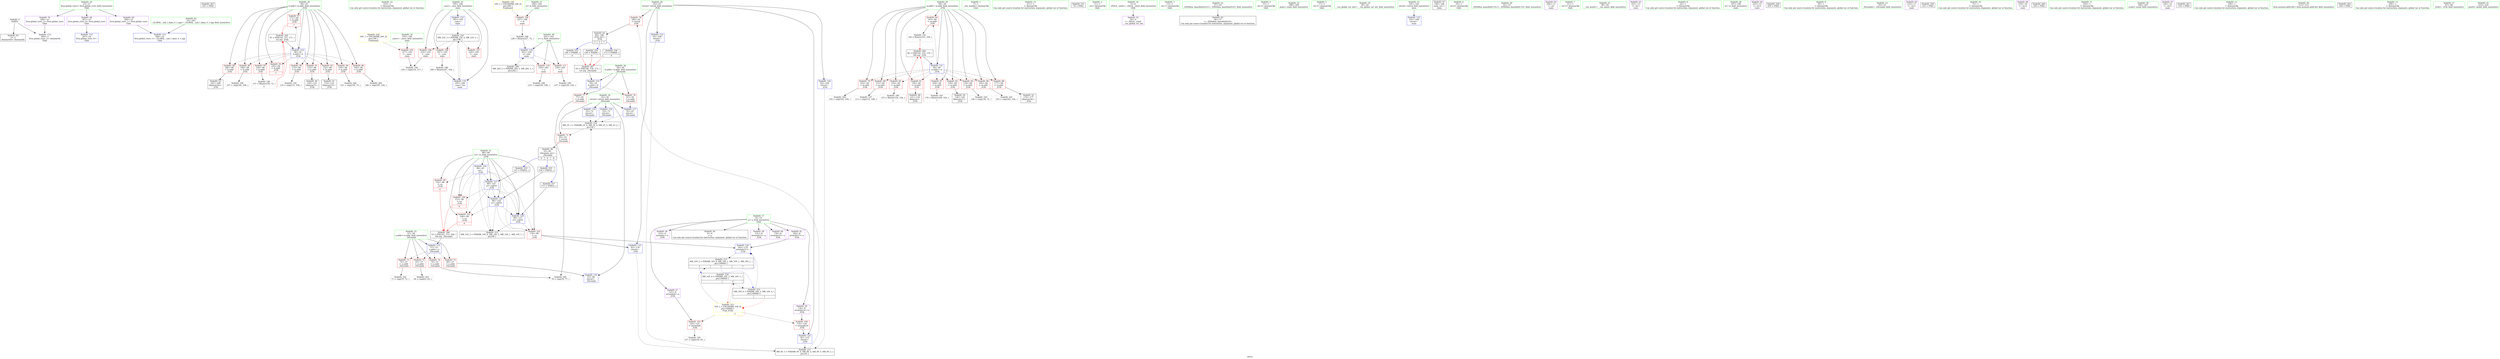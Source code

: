digraph "SVFG" {
	label="SVFG";

	Node0x55c921313830 [shape=record,color=grey,label="{NodeID: 0\nNullPtr}"];
	Node0x55c921313830 -> Node0x55c92132b830[style=solid];
	Node0x55c921313830 -> Node0x55c92132cbd0[style=solid];
	Node0x55c9213500f0 [shape=record,color=black,label="{NodeID: 263\n243 = PHI()\n}"];
	Node0x55c92132bda0 [shape=record,color=red,label="{NodeID: 97\n171\<--96\n\<--b.addr\n_Z1fii\n|{<s0>7}}"];
	Node0x55c92132bda0:s0 -> Node0x55c9213505c0[style=solid,color=red];
	Node0x55c921329f60 [shape=record,color=green,label="{NodeID: 14\n210\<--1\n\<--dummyObj\nCan only get source location for instruction, argument, global var or function.}"];
	Node0x55c92132f840 [shape=record,color=grey,label="{NodeID: 194\n218 = cmp(216, 217, )\n}"];
	Node0x55c92132c900 [shape=record,color=red,label="{NodeID: 111\n236\<--201\n\<--x\nmain\n}"];
	Node0x55c92132c900 -> Node0x55c92132ffc0[style=solid];
	Node0x55c92132ab10 [shape=record,color=green,label="{NodeID: 28\n92\<--93\nretval\<--retval_field_insensitive\n_Z1fii\n}"];
	Node0x55c92132ab10 -> Node0x55c92132e5e0[style=solid];
	Node0x55c92132ab10 -> Node0x55c921331b20[style=solid];
	Node0x55c92132ab10 -> Node0x55c921331bf0[style=solid];
	Node0x55c92132ab10 -> Node0x55c921331cc0[style=solid];
	Node0x55c92132ab10 -> Node0x55c9213321a0[style=solid];
	Node0x55c921331cc0 [shape=record,color=blue,label="{NodeID: 125\n92\<--135\nretval\<--\n_Z1fii\n}"];
	Node0x55c921331cc0 -> Node0x55c92133fd60[style=dashed];
	Node0x55c92132b730 [shape=record,color=green,label="{NodeID: 42\n25\<--263\n_GLOBAL__sub_I_dano_0_1.cpp\<--_GLOBAL__sub_I_dano_0_1.cpp_field_insensitive\n}"];
	Node0x55c92132b730 -> Node0x55c92132cad0[style=solid];
	Node0x55c92132d370 [shape=record,color=purple,label="{NodeID: 56\n122\<--8\narrayidx\<--a\n_Z1fii\n}"];
	Node0x55c92132df30 [shape=record,color=purple,label="{NodeID: 70\n269\<--23\nllvm.global_ctors_2\<--llvm.global_ctors\nGlob }"];
	Node0x55c92132df30 -> Node0x55c92132cbd0[style=solid];
	Node0x55c92132eac0 [shape=record,color=red,label="{NodeID: 84\n143\<--94\n\<--w.addr\n_Z1fii\n}"];
	Node0x55c92132eac0 -> Node0x55c921335a20[style=solid];
	Node0x55c921313e80 [shape=record,color=green,label="{NodeID: 1\n7\<--1\n__dso_handle\<--dummyObj\nGlob }"];
	Node0x55c9213501f0 [shape=record,color=black,label="{NodeID: 264\n90 = PHI(144, 155, 170, )\n0th arg _Z1fii }"];
	Node0x55c9213501f0 -> Node0x55c921331980[style=solid];
	Node0x55c92132be70 [shape=record,color=red,label="{NodeID: 98\n180\<--96\n\<--b.addr\n_Z1fii\n}"];
	Node0x55c92132be70 -> Node0x55c92132d100[style=solid];
	Node0x55c921329ff0 [shape=record,color=green,label="{NodeID: 15\n211\<--1\n\<--dummyObj\nCan only get source location for instruction, argument, global var or function.}"];
	Node0x55c92132f9c0 [shape=record,color=grey,label="{NodeID: 195\n127 = cmp(126, 65, )\n}"];
	Node0x55c92132c9d0 [shape=record,color=blue,label="{NodeID: 112\n267\<--24\nllvm.global_ctors_0\<--\nGlob }"];
	Node0x55c92132abe0 [shape=record,color=green,label="{NodeID: 29\n94\<--95\nw.addr\<--w.addr_field_insensitive\n_Z1fii\n}"];
	Node0x55c92132abe0 -> Node0x55c92132e6b0[style=solid];
	Node0x55c92132abe0 -> Node0x55c92132e780[style=solid];
	Node0x55c92132abe0 -> Node0x55c92132e850[style=solid];
	Node0x55c92132abe0 -> Node0x55c92132e920[style=solid];
	Node0x55c92132abe0 -> Node0x55c92132e9f0[style=solid];
	Node0x55c92132abe0 -> Node0x55c92132eac0[style=solid];
	Node0x55c92132abe0 -> Node0x55c92132eb90[style=solid];
	Node0x55c92132abe0 -> Node0x55c92132ec60[style=solid];
	Node0x55c92132abe0 -> Node0x55c92132ed30[style=solid];
	Node0x55c92132abe0 -> Node0x55c92132ee00[style=solid];
	Node0x55c92132abe0 -> Node0x55c921331980[style=solid];
	Node0x55c92133f360 [shape=record,color=black,label="{NodeID: 209\nMR_26V_2 = PHI(MR_26V_3, MR_26V_1, )\npts\{202 \}\n}"];
	Node0x55c92133f360 -> Node0x55c921332410[style=dashed];
	Node0x55c921331d90 [shape=record,color=blue,label="{NodeID: 126\n98\<--65\nco\<--\n_Z1fii\n}"];
	Node0x55c921331d90 -> Node0x55c92132bf40[style=dashed];
	Node0x55c921331d90 -> Node0x55c92132c010[style=dashed];
	Node0x55c921331d90 -> Node0x55c92132c0e0[style=dashed];
	Node0x55c921331d90 -> Node0x55c92132c1b0[style=dashed];
	Node0x55c921331d90 -> Node0x55c921331e60[style=dashed];
	Node0x55c921331d90 -> Node0x55c921331f30[style=dashed];
	Node0x55c921331d90 -> Node0x55c921332000[style=dashed];
	Node0x55c921331d90 -> Node0x55c921340260[style=dashed];
	Node0x55c92132b830 [shape=record,color=black,label="{NodeID: 43\n2\<--3\ndummyVal\<--dummyVal\n}"];
	Node0x55c921343320 [shape=record,color=yellow,style=double,label="{NodeID: 223\n16V_1 = ENCHI(MR_16V_0)\npts\{100000 \}\nFun[_Z1fii]|{|<s4>3}}"];
	Node0x55c921343320 -> Node0x55c92132c280[style=dashed];
	Node0x55c921343320 -> Node0x55c92132c350[style=dashed];
	Node0x55c921343320 -> Node0x55c921340760[style=dashed];
	Node0x55c921343320 -> Node0x55c921342060[style=dashed];
	Node0x55c921343320:s4 -> Node0x55c921343320[style=dashed,color=red];
	Node0x55c92132d440 [shape=record,color=purple,label="{NodeID: 57\n125\<--8\narrayidx8\<--a\n_Z1fii\n}"];
	Node0x55c92132d440 -> Node0x55c92132c280[style=solid];
	Node0x55c92132e030 [shape=record,color=red,label="{NodeID: 71\n85\<--55\n\<--retval\n_Z4combii\n}"];
	Node0x55c92132e030 -> Node0x55c92132bb30[style=solid];
	Node0x55c92134ed60 [shape=record,color=black,label="{NodeID: 251\n35 = PHI()\n}"];
	Node0x55c92132eb90 [shape=record,color=red,label="{NodeID: 85\n154\<--94\n\<--w.addr\n_Z1fii\n}"];
	Node0x55c92132eb90 -> Node0x55c921335720[style=solid];
	Node0x55c921322370 [shape=record,color=green,label="{NodeID: 2\n11\<--1\n.str\<--dummyObj\nGlob }"];
	Node0x55c9213505c0 [shape=record,color=black,label="{NodeID: 265\n91 = PHI(145, 157, 171, )\n1st arg _Z1fii }"];
	Node0x55c9213505c0 -> Node0x55c921331a50[style=solid];
	Node0x55c92132bf40 [shape=record,color=red,label="{NodeID: 99\n142\<--98\n\<--co\n_Z1fii\n|{<s0>4}}"];
	Node0x55c92132bf40:s0 -> Node0x55c921350780[style=solid,color=red];
	Node0x55c92132a080 [shape=record,color=green,label="{NodeID: 16\n4\<--6\n_ZStL8__ioinit\<--_ZStL8__ioinit_field_insensitive\nGlob }"];
	Node0x55c92132a080 -> Node0x55c92132d2a0[style=solid];
	Node0x55c92132fb40 [shape=record,color=grey,label="{NodeID: 196\n107 = cmp(106, 108, )\n}"];
	Node0x55c92132cad0 [shape=record,color=blue,label="{NodeID: 113\n268\<--25\nllvm.global_ctors_1\<--_GLOBAL__sub_I_dano_0_1.cpp\nGlob }"];
	Node0x55c92132acb0 [shape=record,color=green,label="{NodeID: 30\n96\<--97\nb.addr\<--b.addr_field_insensitive\n_Z1fii\n}"];
	Node0x55c92132acb0 -> Node0x55c92132eed0[style=solid];
	Node0x55c92132acb0 -> Node0x55c92132efa0[style=solid];
	Node0x55c92132acb0 -> Node0x55c92132f070[style=solid];
	Node0x55c92132acb0 -> Node0x55c92132f140[style=solid];
	Node0x55c92132acb0 -> Node0x55c92132f210[style=solid];
	Node0x55c92132acb0 -> Node0x55c92132f2e0[style=solid];
	Node0x55c92132acb0 -> Node0x55c92132f3b0[style=solid];
	Node0x55c92132acb0 -> Node0x55c92132bcd0[style=solid];
	Node0x55c92132acb0 -> Node0x55c92132bda0[style=solid];
	Node0x55c92132acb0 -> Node0x55c92132be70[style=solid];
	Node0x55c92132acb0 -> Node0x55c921331a50[style=solid];
	Node0x55c92133f860 [shape=record,color=black,label="{NodeID: 210\nMR_22V_3 = PHI(MR_22V_4, MR_22V_2, )\npts\{196 \}\n}"];
	Node0x55c92133f860 -> Node0x55c92132c4f0[style=dashed];
	Node0x55c92133f860 -> Node0x55c92132c5c0[style=dashed];
	Node0x55c92133f860 -> Node0x55c92132c690[style=dashed];
	Node0x55c92133f860 -> Node0x55c9213324e0[style=dashed];
	Node0x55c921331e60 [shape=record,color=blue,label="{NodeID: 127\n98\<--147\nco\<--call18\n_Z1fii\n}"];
	Node0x55c921331e60 -> Node0x55c92132c010[style=dashed];
	Node0x55c921331e60 -> Node0x55c92132c0e0[style=dashed];
	Node0x55c921331e60 -> Node0x55c92132c1b0[style=dashed];
	Node0x55c921331e60 -> Node0x55c921331f30[style=dashed];
	Node0x55c921331e60 -> Node0x55c921332000[style=dashed];
	Node0x55c921331e60 -> Node0x55c921340260[style=dashed];
	Node0x55c92132b930 [shape=record,color=black,label="{NodeID: 44\n9\<--8\n\<--a\nCan only get source location for instruction, argument, global var or function.}"];
	Node0x55c92132d510 [shape=record,color=purple,label="{NodeID: 58\n131\<--8\narrayidx12\<--a\n_Z1fii\n}"];
	Node0x55c92132e100 [shape=record,color=red,label="{NodeID: 72\n63\<--57\n\<--a.addr\n_Z4combii\n}"];
	Node0x55c92132e100 -> Node0x55c921337c30[style=solid];
	Node0x55c92134f4f0 [shape=record,color=black,label="{NodeID: 252\n146 = PHI(89, )\n|{<s0>4}}"];
	Node0x55c92134f4f0:s0 -> Node0x55c9213509d0[style=solid,color=red];
	Node0x55c92132ec60 [shape=record,color=red,label="{NodeID: 86\n162\<--94\n\<--w.addr\n_Z1fii\n}"];
	Node0x55c92132ec60 -> Node0x55c9213302c0[style=solid];
	Node0x55c9213221b0 [shape=record,color=green,label="{NodeID: 3\n13\<--1\n.str.1\<--dummyObj\nGlob }"];
	Node0x55c921350780 [shape=record,color=black,label="{NodeID: 266\n53 = PHI(142, 153, 168, )\n0th arg _Z4combii }"];
	Node0x55c921350780 -> Node0x55c9213314a0[style=solid];
	Node0x55c92132c010 [shape=record,color=red,label="{NodeID: 100\n153\<--98\n\<--co\n_Z1fii\n|{<s0>6}}"];
	Node0x55c92132c010:s0 -> Node0x55c921350780[style=solid,color=red];
	Node0x55c92132a110 [shape=record,color=green,label="{NodeID: 17\n8\<--10\na\<--a_field_insensitive\nGlob }"];
	Node0x55c92132a110 -> Node0x55c92132b930[style=solid];
	Node0x55c92132a110 -> Node0x55c92132d370[style=solid];
	Node0x55c92132a110 -> Node0x55c92132d440[style=solid];
	Node0x55c92132a110 -> Node0x55c92132d510[style=solid];
	Node0x55c92132a110 -> Node0x55c92132d5e0[style=solid];
	Node0x55c92132a110 -> Node0x55c92132d6b0[style=solid];
	Node0x55c92132a110 -> Node0x55c92132d780[style=solid];
	Node0x55c92132fcc0 [shape=record,color=grey,label="{NodeID: 197\n113 = cmp(112, 108, )\n}"];
	Node0x55c92132cbd0 [shape=record,color=blue, style = dotted,label="{NodeID: 114\n269\<--3\nllvm.global_ctors_2\<--dummyVal\nGlob }"];
	Node0x55c92132ad80 [shape=record,color=green,label="{NodeID: 31\n98\<--99\nco\<--co_field_insensitive\n_Z1fii\n}"];
	Node0x55c92132ad80 -> Node0x55c92132bf40[style=solid];
	Node0x55c92132ad80 -> Node0x55c92132c010[style=solid];
	Node0x55c92132ad80 -> Node0x55c92132c0e0[style=solid];
	Node0x55c92132ad80 -> Node0x55c92132c1b0[style=solid];
	Node0x55c92132ad80 -> Node0x55c921331d90[style=solid];
	Node0x55c92132ad80 -> Node0x55c921331e60[style=solid];
	Node0x55c92132ad80 -> Node0x55c921331f30[style=solid];
	Node0x55c92132ad80 -> Node0x55c921332000[style=solid];
	Node0x55c92133fd60 [shape=record,color=black,label="{NodeID: 211\nMR_8V_3 = PHI(MR_8V_6, MR_8V_4, MR_8V_5, MR_8V_2, )\npts\{93 \}\n}"];
	Node0x55c92133fd60 -> Node0x55c92132e5e0[style=dashed];
	Node0x55c921331f30 [shape=record,color=blue,label="{NodeID: 128\n98\<--159\nco\<--call24\n_Z1fii\n}"];
	Node0x55c921331f30 -> Node0x55c92132c0e0[style=dashed];
	Node0x55c921331f30 -> Node0x55c92132c1b0[style=dashed];
	Node0x55c921331f30 -> Node0x55c921332000[style=dashed];
	Node0x55c921331f30 -> Node0x55c921340260[style=dashed];
	Node0x55c92132ba30 [shape=record,color=black,label="{NodeID: 45\n36\<--37\n\<--_ZNSt8ios_base4InitD1Ev\nCan only get source location for instruction, argument, global var or function.}"];
	Node0x55c92132d5e0 [shape=record,color=purple,label="{NodeID: 59\n134\<--8\narrayidx14\<--a\n_Z1fii\n}"];
	Node0x55c92132d5e0 -> Node0x55c92132c350[style=solid];
	Node0x55c92132e1d0 [shape=record,color=red,label="{NodeID: 73\n70\<--57\n\<--a.addr\n_Z4combii\n}"];
	Node0x55c92132e1d0 -> Node0x55c921337af0[style=solid];
	Node0x55c92134f6e0 [shape=record,color=black,label="{NodeID: 253\n147 = PHI(52, )\n}"];
	Node0x55c92134f6e0 -> Node0x55c921331e60[style=solid];
	Node0x55c92132ed30 [shape=record,color=red,label="{NodeID: 87\n169\<--94\n\<--w.addr\n_Z1fii\n}"];
	Node0x55c92132ed30 -> Node0x55c921335420[style=solid];
	Node0x55c921329210 [shape=record,color=green,label="{NodeID: 4\n15\<--1\n.str.2\<--dummyObj\nGlob }"];
	Node0x55c9213509d0 [shape=record,color=black,label="{NodeID: 267\n54 = PHI(146, 158, 172, )\n1st arg _Z4combii }"];
	Node0x55c9213509d0 -> Node0x55c921331570[style=solid];
	Node0x55c92132c0e0 [shape=record,color=red,label="{NodeID: 101\n168\<--98\n\<--co\n_Z1fii\n|{<s0>8}}"];
	Node0x55c92132c0e0:s0 -> Node0x55c921350780[style=solid,color=red];
	Node0x55c92132a1a0 [shape=record,color=green,label="{NodeID: 18\n23\<--27\nllvm.global_ctors\<--llvm.global_ctors_field_insensitive\nGlob }"];
	Node0x55c92132a1a0 -> Node0x55c92132dd30[style=solid];
	Node0x55c92132a1a0 -> Node0x55c92132de30[style=solid];
	Node0x55c92132a1a0 -> Node0x55c92132df30[style=solid];
	Node0x55c92132fe40 [shape=record,color=grey,label="{NodeID: 198\n231 = cmp(230, 108, )\n}"];
	Node0x55c9213314a0 [shape=record,color=blue,label="{NodeID: 115\n57\<--53\na.addr\<--a\n_Z4combii\n}"];
	Node0x55c9213314a0 -> Node0x55c92132e100[style=dashed];
	Node0x55c9213314a0 -> Node0x55c92132e1d0[style=dashed];
	Node0x55c9213314a0 -> Node0x55c92132e2a0[style=dashed];
	Node0x55c9213314a0 -> Node0x55c92132e370[style=dashed];
	Node0x55c92132ae50 [shape=record,color=green,label="{NodeID: 32\n188\<--189\nmain\<--main_field_insensitive\n}"];
	Node0x55c921340260 [shape=record,color=black,label="{NodeID: 212\nMR_14V_2 = PHI(MR_14V_9, MR_14V_1, MR_14V_1, MR_14V_1, )\npts\{99 \}\n}"];
	Node0x55c921332000 [shape=record,color=blue,label="{NodeID: 129\n98\<--173\nco\<--call32\n_Z1fii\n}"];
	Node0x55c921332000 -> Node0x55c92132c1b0[style=dashed];
	Node0x55c921332000 -> Node0x55c921340260[style=dashed];
	Node0x55c92132bb30 [shape=record,color=black,label="{NodeID: 46\n52\<--85\n_Z4combii_ret\<--\n_Z4combii\n|{<s0>4|<s1>6|<s2>8}}"];
	Node0x55c92132bb30:s0 -> Node0x55c92134f6e0[style=solid,color=blue];
	Node0x55c92132bb30:s1 -> Node0x55c92134f920[style=solid,color=blue];
	Node0x55c92132bb30:s2 -> Node0x55c92134fba0[style=solid,color=blue];
	Node0x55c92132d6b0 [shape=record,color=purple,label="{NodeID: 60\n179\<--8\narrayidx35\<--a\n_Z1fii\n}"];
	Node0x55c92132e2a0 [shape=record,color=red,label="{NodeID: 74\n76\<--57\n\<--a.addr\n_Z4combii\n}"];
	Node0x55c92132e2a0 -> Node0x55c921337f30[style=solid];
	Node0x55c92134f7e0 [shape=record,color=black,label="{NodeID: 254\n158 = PHI(89, )\n|{<s0>6}}"];
	Node0x55c92134f7e0:s0 -> Node0x55c9213509d0[style=solid,color=red];
	Node0x55c92132ee00 [shape=record,color=red,label="{NodeID: 88\n177\<--94\n\<--w.addr\n_Z1fii\n}"];
	Node0x55c92132ee00 -> Node0x55c92132d030[style=solid];
	Node0x55c9213292a0 [shape=record,color=green,label="{NodeID: 5\n17\<--1\n.str.3\<--dummyObj\nGlob }"];
	Node0x55c92132c1b0 [shape=record,color=red,label="{NodeID: 102\n176\<--98\n\<--co\n_Z1fii\n}"];
	Node0x55c92132c1b0 -> Node0x55c9213320d0[style=solid];
	Node0x55c92132c1b0 -> Node0x55c9213321a0[style=solid];
	Node0x55c92132a2a0 [shape=record,color=green,label="{NodeID: 19\n28\<--29\n__cxx_global_var_init\<--__cxx_global_var_init_field_insensitive\n}"];
	Node0x55c92132ffc0 [shape=record,color=grey,label="{NodeID: 199\n237 = cmp(236, 104, )\n}"];
	Node0x55c921331570 [shape=record,color=blue,label="{NodeID: 116\n59\<--54\nb.addr\<--b\n_Z4combii\n}"];
	Node0x55c921331570 -> Node0x55c92132e440[style=dashed];
	Node0x55c921331570 -> Node0x55c92132e510[style=dashed];
	Node0x55c92132af50 [shape=record,color=green,label="{NodeID: 33\n191\<--192\nretval\<--retval_field_insensitive\nmain\n}"];
	Node0x55c92132af50 -> Node0x55c921332270[style=solid];
	Node0x55c921340760 [shape=record,color=black,label="{NodeID: 213\nMR_16V_2 = PHI(MR_16V_9, MR_16V_1, MR_16V_1, MR_16V_1, )\npts\{100000 \}\n|{<s0>3|<s1>5|<s2>7}}"];
	Node0x55c921340760:s0 -> Node0x55c921342060[style=dashed,color=blue];
	Node0x55c921340760:s1 -> Node0x55c921341160[style=dashed,color=blue];
	Node0x55c921340760:s2 -> Node0x55c9213320d0[style=dashed,color=blue];
	Node0x55c9213320d0 [shape=record,color=blue,label="{NodeID: 130\n182\<--176\narrayidx37\<--\n_Z1fii\n}"];
	Node0x55c9213320d0 -> Node0x55c921340760[style=dashed];
	Node0x55c92132bc00 [shape=record,color=black,label="{NodeID: 47\n190\<--108\nmain_ret\<--\nmain\n}"];
	Node0x55c92132d780 [shape=record,color=purple,label="{NodeID: 61\n182\<--8\narrayidx37\<--a\n_Z1fii\n}"];
	Node0x55c92132d780 -> Node0x55c9213320d0[style=solid];
	Node0x55c92132e370 [shape=record,color=red,label="{NodeID: 75\n80\<--57\n\<--a.addr\n_Z4combii\n}"];
	Node0x55c92132e370 -> Node0x55c9213317e0[style=solid];
	Node0x55c92134f920 [shape=record,color=black,label="{NodeID: 255\n159 = PHI(52, )\n}"];
	Node0x55c92134f920 -> Node0x55c921331f30[style=solid];
	Node0x55c92132eed0 [shape=record,color=red,label="{NodeID: 89\n106\<--96\n\<--b.addr\n_Z1fii\n}"];
	Node0x55c92132eed0 -> Node0x55c92132fb40[style=solid];
	Node0x55c921329330 [shape=record,color=green,label="{NodeID: 6\n19\<--1\n.str.4\<--dummyObj\nGlob }"];
	Node0x55c9213352a0 [shape=record,color=grey,label="{NodeID: 186\n228 = Binary(227, 72, )\n}"];
	Node0x55c9213352a0 -> Node0x55c921332410[style=solid];
	Node0x55c92132c280 [shape=record,color=red,label="{NodeID: 103\n126\<--125\n\<--arrayidx8\n_Z1fii\n}"];
	Node0x55c92132c280 -> Node0x55c92132f9c0[style=solid];
	Node0x55c92132a3a0 [shape=record,color=green,label="{NodeID: 20\n32\<--33\n_ZNSt8ios_base4InitC1Ev\<--_ZNSt8ios_base4InitC1Ev_field_insensitive\n}"];
	Node0x55c921330140 [shape=record,color=grey,label="{NodeID: 200\n166 = cmp(165, 104, )\n}"];
	Node0x55c921331640 [shape=record,color=blue,label="{NodeID: 117\n55\<--67\nretval\<--\n_Z4combii\n}"];
	Node0x55c921331640 -> Node0x55c921341660[style=dashed];
	Node0x55c92132b020 [shape=record,color=green,label="{NodeID: 34\n193\<--194\n_cases\<--_cases_field_insensitive\nmain\n}"];
	Node0x55c92132b020 -> Node0x55c92132c420[style=solid];
	Node0x55c9213321a0 [shape=record,color=blue,label="{NodeID: 131\n92\<--176\nretval\<--\n_Z1fii\n}"];
	Node0x55c9213321a0 -> Node0x55c92133fd60[style=dashed];
	Node0x55c92132ccf0 [shape=record,color=black,label="{NodeID: 48\n121\<--120\nidxprom\<--\n_Z1fii\n}"];
	Node0x55c9213437e0 [shape=record,color=yellow,style=double,label="{NodeID: 228\n20V_1 = ENCHI(MR_20V_0)\npts\{194 \}\nFun[main]}"];
	Node0x55c9213437e0 -> Node0x55c92132c420[style=dashed];
	Node0x55c92132d850 [shape=record,color=purple,label="{NodeID: 62\n204\<--11\n\<--.str\nmain\n}"];
	Node0x55c92132e440 [shape=record,color=red,label="{NodeID: 76\n67\<--59\n\<--b.addr\n_Z4combii\n}"];
	Node0x55c92132e440 -> Node0x55c921331640[style=solid];
	Node0x55c92134fa60 [shape=record,color=black,label="{NodeID: 256\n172 = PHI(89, )\n|{<s0>8}}"];
	Node0x55c92134fa60:s0 -> Node0x55c9213509d0[style=solid,color=red];
	Node0x55c92132efa0 [shape=record,color=red,label="{NodeID: 90\n115\<--96\n\<--b.addr\n_Z1fii\n}"];
	Node0x55c92132efa0 -> Node0x55c92132f540[style=solid];
	Node0x55c9213293c0 [shape=record,color=green,label="{NodeID: 7\n21\<--1\n.str.5\<--dummyObj\nGlob }"];
	Node0x55c921335420 [shape=record,color=grey,label="{NodeID: 187\n170 = Binary(169, 104, )\n|{<s0>7}}"];
	Node0x55c921335420:s0 -> Node0x55c9213501f0[style=solid,color=red];
	Node0x55c92132c350 [shape=record,color=red,label="{NodeID: 104\n135\<--134\n\<--arrayidx14\n_Z1fii\n}"];
	Node0x55c92132c350 -> Node0x55c921331cc0[style=solid];
	Node0x55c92132a4a0 [shape=record,color=green,label="{NodeID: 21\n38\<--39\n__cxa_atexit\<--__cxa_atexit_field_insensitive\n}"];
	Node0x55c9213302c0 [shape=record,color=grey,label="{NodeID: 201\n163 = cmp(162, 104, )\n}"];
	Node0x55c921331710 [shape=record,color=blue,label="{NodeID: 118\n55\<--72\nretval\<--\n_Z4combii\n}"];
	Node0x55c921331710 -> Node0x55c921341660[style=dashed];
	Node0x55c92132b0f0 [shape=record,color=green,label="{NodeID: 35\n195\<--196\n_case\<--_case_field_insensitive\nmain\n}"];
	Node0x55c92132b0f0 -> Node0x55c92132c4f0[style=solid];
	Node0x55c92132b0f0 -> Node0x55c92132c5c0[style=solid];
	Node0x55c92132b0f0 -> Node0x55c92132c690[style=solid];
	Node0x55c92132b0f0 -> Node0x55c921332340[style=solid];
	Node0x55c92132b0f0 -> Node0x55c9213324e0[style=solid];
	Node0x55c921341160 [shape=record,color=black,label="{NodeID: 215\nMR_16V_6 = PHI(MR_16V_5, MR_16V_4, )\npts\{100000 \}\n|{|<s1>7}}"];
	Node0x55c921341160 -> Node0x55c9213320d0[style=dashed];
	Node0x55c921341160:s1 -> Node0x55c921343320[style=dashed,color=red];
	Node0x55c921332270 [shape=record,color=blue,label="{NodeID: 132\n191\<--108\nretval\<--\nmain\n}"];
	Node0x55c92132cdc0 [shape=record,color=black,label="{NodeID: 49\n124\<--123\nidxprom7\<--\n_Z1fii\n}"];
	Node0x55c92132d920 [shape=record,color=purple,label="{NodeID: 63\n221\<--13\n\<--.str.1\nmain\n}"];
	Node0x55c92132e510 [shape=record,color=red,label="{NodeID: 77\n77\<--59\n\<--b.addr\n_Z4combii\n}"];
	Node0x55c92132e510 -> Node0x55c921337f30[style=solid];
	Node0x55c92134fba0 [shape=record,color=black,label="{NodeID: 257\n173 = PHI(52, )\n}"];
	Node0x55c92134fba0 -> Node0x55c921332000[style=solid];
	Node0x55c92132f070 [shape=record,color=red,label="{NodeID: 91\n123\<--96\n\<--b.addr\n_Z1fii\n}"];
	Node0x55c92132f070 -> Node0x55c92132cdc0[style=solid];
	Node0x55c921329c00 [shape=record,color=green,label="{NodeID: 8\n24\<--1\n\<--dummyObj\nCan only get source location for instruction, argument, global var or function.}"];
	Node0x55c9213355a0 [shape=record,color=grey,label="{NodeID: 188\n248 = Binary(247, 104, )\n}"];
	Node0x55c9213355a0 -> Node0x55c9213324e0[style=solid];
	Node0x55c92132c420 [shape=record,color=red,label="{NodeID: 105\n217\<--193\n\<--_cases\nmain\n}"];
	Node0x55c92132c420 -> Node0x55c92132f840[style=solid];
	Node0x55c92132a5a0 [shape=record,color=green,label="{NodeID: 22\n37\<--43\n_ZNSt8ios_base4InitD1Ev\<--_ZNSt8ios_base4InitD1Ev_field_insensitive\n}"];
	Node0x55c92132a5a0 -> Node0x55c92132ba30[style=solid];
	Node0x55c921337af0 [shape=record,color=grey,label="{NodeID: 202\n71 = cmp(70, 72, )\n}"];
	Node0x55c9213317e0 [shape=record,color=blue,label="{NodeID: 119\n55\<--80\nretval\<--\n_Z4combii\n}"];
	Node0x55c9213317e0 -> Node0x55c921341660[style=dashed];
	Node0x55c92132b1c0 [shape=record,color=green,label="{NodeID: 36\n197\<--198\nw\<--w_field_insensitive\nmain\n}"];
	Node0x55c921341660 [shape=record,color=black,label="{NodeID: 216\nMR_2V_3 = PHI(MR_2V_6, MR_2V_4, MR_2V_5, MR_2V_2, )\npts\{56 \}\n}"];
	Node0x55c921341660 -> Node0x55c92132e030[style=dashed];
	Node0x55c921332340 [shape=record,color=blue,label="{NodeID: 133\n195\<--104\n_case\<--\nmain\n}"];
	Node0x55c921332340 -> Node0x55c92133f860[style=dashed];
	Node0x55c92132ce90 [shape=record,color=black,label="{NodeID: 50\n130\<--129\nidxprom11\<--\n_Z1fii\n}"];
	Node0x55c9213439a0 [shape=record,color=yellow,style=double,label="{NodeID: 230\n24V_1 = ENCHI(MR_24V_0)\npts\{200 \}\nFun[main]}"];
	Node0x55c9213439a0 -> Node0x55c92132c760[style=dashed];
	Node0x55c92132d9f0 [shape=record,color=purple,label="{NodeID: 64\n225\<--15\n\<--.str.2\nmain\n}"];
	Node0x55c92132e5e0 [shape=record,color=red,label="{NodeID: 78\n186\<--92\n\<--retval\n_Z1fii\n}"];
	Node0x55c92132e5e0 -> Node0x55c92132d1d0[style=solid];
	Node0x55c92134fce0 [shape=record,color=black,label="{NodeID: 258\n205 = PHI()\n}"];
	Node0x55c92132f140 [shape=record,color=red,label="{NodeID: 92\n132\<--96\n\<--b.addr\n_Z1fii\n}"];
	Node0x55c92132f140 -> Node0x55c92132cf60[style=solid];
	Node0x55c921329c90 [shape=record,color=green,label="{NodeID: 9\n65\<--1\n\<--dummyObj\nCan only get source location for instruction, argument, global var or function.}"];
	Node0x55c921335720 [shape=record,color=grey,label="{NodeID: 189\n155 = Binary(154, 104, )\n|{<s0>5}}"];
	Node0x55c921335720:s0 -> Node0x55c9213501f0[style=solid,color=red];
	Node0x55c92132c4f0 [shape=record,color=red,label="{NodeID: 106\n216\<--195\n\<--_case\nmain\n}"];
	Node0x55c92132c4f0 -> Node0x55c92132f840[style=solid];
	Node0x55c92132a6a0 [shape=record,color=green,label="{NodeID: 23\n50\<--51\n_Z4combii\<--_Z4combii_field_insensitive\n}"];
	Node0x55c921337c30 [shape=record,color=grey,label="{NodeID: 203\n64 = cmp(63, 65, )\n}"];
	Node0x55c9213318b0 [shape=record,color=blue,label="{NodeID: 120\n55\<--72\nretval\<--\n_Z4combii\n}"];
	Node0x55c9213318b0 -> Node0x55c921341660[style=dashed];
	Node0x55c92132b290 [shape=record,color=green,label="{NodeID: 37\n199\<--200\nb\<--b_field_insensitive\nmain\n}"];
	Node0x55c92132b290 -> Node0x55c92132c760[style=solid];
	Node0x55c921332410 [shape=record,color=blue,label="{NodeID: 134\n201\<--228\nx\<--rem\nmain\n}"];
	Node0x55c921332410 -> Node0x55c92132c830[style=dashed];
	Node0x55c921332410 -> Node0x55c92132c900[style=dashed];
	Node0x55c921332410 -> Node0x55c92133f360[style=dashed];
	Node0x55c92132cf60 [shape=record,color=black,label="{NodeID: 51\n133\<--132\nidxprom13\<--\n_Z1fii\n}"];
	Node0x55c92132dac0 [shape=record,color=purple,label="{NodeID: 65\n233\<--17\n\<--.str.3\nmain\n}"];
	Node0x55c92132e6b0 [shape=record,color=red,label="{NodeID: 79\n102\<--94\n\<--w.addr\n_Z1fii\n}"];
	Node0x55c92132e6b0 -> Node0x55c921337db0[style=solid];
	Node0x55c92134fdb0 [shape=record,color=black,label="{NodeID: 259\n222 = PHI()\n}"];
	Node0x55c92132f210 [shape=record,color=red,label="{NodeID: 93\n145\<--96\n\<--b.addr\n_Z1fii\n|{<s0>3}}"];
	Node0x55c92132f210:s0 -> Node0x55c9213505c0[style=solid,color=red];
	Node0x55c921329d20 [shape=record,color=green,label="{NodeID: 10\n72\<--1\n\<--dummyObj\nCan only get source location for instruction, argument, global var or function.}"];
	Node0x55c9213358a0 [shape=record,color=grey,label="{NodeID: 190\n157 = Binary(156, 72, )\n|{<s0>5}}"];
	Node0x55c9213358a0:s0 -> Node0x55c9213505c0[style=solid,color=red];
	Node0x55c92132c5c0 [shape=record,color=red,label="{NodeID: 107\n220\<--195\n\<--_case\nmain\n}"];
	Node0x55c92132a7a0 [shape=record,color=green,label="{NodeID: 24\n55\<--56\nretval\<--retval_field_insensitive\n_Z4combii\n}"];
	Node0x55c92132a7a0 -> Node0x55c92132e030[style=solid];
	Node0x55c92132a7a0 -> Node0x55c921331640[style=solid];
	Node0x55c92132a7a0 -> Node0x55c921331710[style=solid];
	Node0x55c92132a7a0 -> Node0x55c9213317e0[style=solid];
	Node0x55c92132a7a0 -> Node0x55c9213318b0[style=solid];
	Node0x55c921337db0 [shape=record,color=grey,label="{NodeID: 204\n103 = cmp(102, 104, )\n}"];
	Node0x55c921331980 [shape=record,color=blue,label="{NodeID: 121\n94\<--90\nw.addr\<--w\n_Z1fii\n}"];
	Node0x55c921331980 -> Node0x55c92132e6b0[style=dashed];
	Node0x55c921331980 -> Node0x55c92132e780[style=dashed];
	Node0x55c921331980 -> Node0x55c92132e850[style=dashed];
	Node0x55c921331980 -> Node0x55c92132e920[style=dashed];
	Node0x55c921331980 -> Node0x55c92132e9f0[style=dashed];
	Node0x55c921331980 -> Node0x55c92132eac0[style=dashed];
	Node0x55c921331980 -> Node0x55c92132eb90[style=dashed];
	Node0x55c921331980 -> Node0x55c92132ec60[style=dashed];
	Node0x55c921331980 -> Node0x55c92132ed30[style=dashed];
	Node0x55c921331980 -> Node0x55c92132ee00[style=dashed];
	Node0x55c92132b360 [shape=record,color=green,label="{NodeID: 38\n201\<--202\nx\<--x_field_insensitive\nmain\n}"];
	Node0x55c92132b360 -> Node0x55c92132c830[style=solid];
	Node0x55c92132b360 -> Node0x55c92132c900[style=solid];
	Node0x55c92132b360 -> Node0x55c921332410[style=solid];
	Node0x55c921342060 [shape=record,color=black,label="{NodeID: 218\nMR_16V_4 = PHI(MR_16V_3, MR_16V_1, )\npts\{100000 \}\n|{|<s1>5}}"];
	Node0x55c921342060 -> Node0x55c921341160[style=dashed];
	Node0x55c921342060:s1 -> Node0x55c921343320[style=dashed,color=red];
	Node0x55c9213324e0 [shape=record,color=blue,label="{NodeID: 135\n195\<--248\n_case\<--inc\nmain\n}"];
	Node0x55c9213324e0 -> Node0x55c92133f860[style=dashed];
	Node0x55c92132d030 [shape=record,color=black,label="{NodeID: 52\n178\<--177\nidxprom34\<--\n_Z1fii\n}"];
	Node0x55c92132db90 [shape=record,color=purple,label="{NodeID: 66\n239\<--19\n\<--.str.4\nmain\n}"];
	Node0x55c92132e780 [shape=record,color=red,label="{NodeID: 80\n112\<--94\n\<--w.addr\n_Z1fii\n}"];
	Node0x55c92132e780 -> Node0x55c92132fcc0[style=solid];
	Node0x55c92134fe80 [shape=record,color=black,label="{NodeID: 260\n226 = PHI()\n}"];
	Node0x55c92132f2e0 [shape=record,color=red,label="{NodeID: 94\n150\<--96\n\<--b.addr\n_Z1fii\n}"];
	Node0x55c92132f2e0 -> Node0x55c9213380b0[style=solid];
	Node0x55c921329db0 [shape=record,color=green,label="{NodeID: 11\n104\<--1\n\<--dummyObj\nCan only get source location for instruction, argument, global var or function.}"];
	Node0x55c921335a20 [shape=record,color=grey,label="{NodeID: 191\n144 = Binary(143, 104, )\n|{<s0>3}}"];
	Node0x55c921335a20:s0 -> Node0x55c9213501f0[style=solid,color=red];
	Node0x55c92132c690 [shape=record,color=red,label="{NodeID: 108\n247\<--195\n\<--_case\nmain\n}"];
	Node0x55c92132c690 -> Node0x55c9213355a0[style=solid];
	Node0x55c92132a870 [shape=record,color=green,label="{NodeID: 25\n57\<--58\na.addr\<--a.addr_field_insensitive\n_Z4combii\n}"];
	Node0x55c92132a870 -> Node0x55c92132e100[style=solid];
	Node0x55c92132a870 -> Node0x55c92132e1d0[style=solid];
	Node0x55c92132a870 -> Node0x55c92132e2a0[style=solid];
	Node0x55c92132a870 -> Node0x55c92132e370[style=solid];
	Node0x55c92132a870 -> Node0x55c9213314a0[style=solid];
	Node0x55c921337f30 [shape=record,color=grey,label="{NodeID: 205\n78 = cmp(76, 77, )\n}"];
	Node0x55c921331a50 [shape=record,color=blue,label="{NodeID: 122\n96\<--91\nb.addr\<--b\n_Z1fii\n}"];
	Node0x55c921331a50 -> Node0x55c92132eed0[style=dashed];
	Node0x55c921331a50 -> Node0x55c92132efa0[style=dashed];
	Node0x55c921331a50 -> Node0x55c92132f070[style=dashed];
	Node0x55c921331a50 -> Node0x55c92132f140[style=dashed];
	Node0x55c921331a50 -> Node0x55c92132f210[style=dashed];
	Node0x55c921331a50 -> Node0x55c92132f2e0[style=dashed];
	Node0x55c921331a50 -> Node0x55c92132f3b0[style=dashed];
	Node0x55c921331a50 -> Node0x55c92132bcd0[style=dashed];
	Node0x55c921331a50 -> Node0x55c92132bda0[style=dashed];
	Node0x55c921331a50 -> Node0x55c92132be70[style=dashed];
	Node0x55c92132b430 [shape=record,color=green,label="{NodeID: 39\n206\<--207\nscanf\<--scanf_field_insensitive\n}"];
	Node0x55c92132d100 [shape=record,color=black,label="{NodeID: 53\n181\<--180\nidxprom36\<--\n_Z1fii\n}"];
	Node0x55c92132dc60 [shape=record,color=purple,label="{NodeID: 67\n242\<--21\n\<--.str.5\nmain\n}"];
	Node0x55c92132e850 [shape=record,color=red,label="{NodeID: 81\n120\<--94\n\<--w.addr\n_Z1fii\n}"];
	Node0x55c92132e850 -> Node0x55c92132ccf0[style=solid];
	Node0x55c92134ff50 [shape=record,color=black,label="{NodeID: 261\n234 = PHI()\n}"];
	Node0x55c92132f3b0 [shape=record,color=red,label="{NodeID: 95\n156\<--96\n\<--b.addr\n_Z1fii\n}"];
	Node0x55c92132f3b0 -> Node0x55c9213358a0[style=solid];
	Node0x55c921329e40 [shape=record,color=green,label="{NodeID: 12\n108\<--1\n\<--dummyObj\nCan only get source location for instruction, argument, global var or function.}"];
	Node0x55c92132f540 [shape=record,color=grey,label="{NodeID: 192\n116 = cmp(115, 104, )\n}"];
	Node0x55c92132c760 [shape=record,color=red,label="{NodeID: 109\n227\<--199\n\<--b\nmain\n}"];
	Node0x55c92132c760 -> Node0x55c9213352a0[style=solid];
	Node0x55c92132a940 [shape=record,color=green,label="{NodeID: 26\n59\<--60\nb.addr\<--b.addr_field_insensitive\n_Z4combii\n}"];
	Node0x55c92132a940 -> Node0x55c92132e440[style=solid];
	Node0x55c92132a940 -> Node0x55c92132e510[style=solid];
	Node0x55c92132a940 -> Node0x55c921331570[style=solid];
	Node0x55c9213380b0 [shape=record,color=grey,label="{NodeID: 206\n151 = cmp(150, 72, )\n}"];
	Node0x55c921331b20 [shape=record,color=blue,label="{NodeID: 123\n92\<--108\nretval\<--\n_Z1fii\n}"];
	Node0x55c921331b20 -> Node0x55c92133fd60[style=dashed];
	Node0x55c92132b530 [shape=record,color=green,label="{NodeID: 40\n212\<--213\nllvm.memset.p0i8.i64\<--llvm.memset.p0i8.i64_field_insensitive\n}"];
	Node0x55c92132d1d0 [shape=record,color=black,label="{NodeID: 54\n89\<--186\n_Z1fii_ret\<--\n_Z1fii\n|{<s0>3|<s1>5|<s2>7}}"];
	Node0x55c92132d1d0:s0 -> Node0x55c92134f4f0[style=solid,color=blue];
	Node0x55c92132d1d0:s1 -> Node0x55c92134f7e0[style=solid,color=blue];
	Node0x55c92132d1d0:s2 -> Node0x55c92134fa60[style=solid,color=blue];
	Node0x55c92132dd30 [shape=record,color=purple,label="{NodeID: 68\n267\<--23\nllvm.global_ctors_0\<--llvm.global_ctors\nGlob }"];
	Node0x55c92132dd30 -> Node0x55c92132c9d0[style=solid];
	Node0x55c92132e920 [shape=record,color=red,label="{NodeID: 82\n129\<--94\n\<--w.addr\n_Z1fii\n}"];
	Node0x55c92132e920 -> Node0x55c92132ce90[style=solid];
	Node0x55c921350020 [shape=record,color=black,label="{NodeID: 262\n240 = PHI()\n}"];
	Node0x55c92132bcd0 [shape=record,color=red,label="{NodeID: 96\n165\<--96\n\<--b.addr\n_Z1fii\n}"];
	Node0x55c92132bcd0 -> Node0x55c921330140[style=solid];
	Node0x55c921329ed0 [shape=record,color=green,label="{NodeID: 13\n209\<--1\n\<--dummyObj\nCan only get source location for instruction, argument, global var or function.}"];
	Node0x55c92132f6c0 [shape=record,color=grey,label="{NodeID: 193\n140 = cmp(139, 72, )\n}"];
	Node0x55c92132c830 [shape=record,color=red,label="{NodeID: 110\n230\<--201\n\<--x\nmain\n}"];
	Node0x55c92132c830 -> Node0x55c92132fe40[style=solid];
	Node0x55c92132aa10 [shape=record,color=green,label="{NodeID: 27\n87\<--88\n_Z1fii\<--_Z1fii_field_insensitive\n}"];
	Node0x55c921331bf0 [shape=record,color=blue,label="{NodeID: 124\n92\<--104\nretval\<--\n_Z1fii\n}"];
	Node0x55c921331bf0 -> Node0x55c92133fd60[style=dashed];
	Node0x55c92132b630 [shape=record,color=green,label="{NodeID: 41\n223\<--224\nprintf\<--printf_field_insensitive\n}"];
	Node0x55c92132d2a0 [shape=record,color=purple,label="{NodeID: 55\n34\<--4\n\<--_ZStL8__ioinit\n__cxx_global_var_init\n}"];
	Node0x55c92132de30 [shape=record,color=purple,label="{NodeID: 69\n268\<--23\nllvm.global_ctors_1\<--llvm.global_ctors\nGlob }"];
	Node0x55c92132de30 -> Node0x55c92132cad0[style=solid];
	Node0x55c92132e9f0 [shape=record,color=red,label="{NodeID: 83\n139\<--94\n\<--w.addr\n_Z1fii\n}"];
	Node0x55c92132e9f0 -> Node0x55c92132f6c0[style=solid];
}
